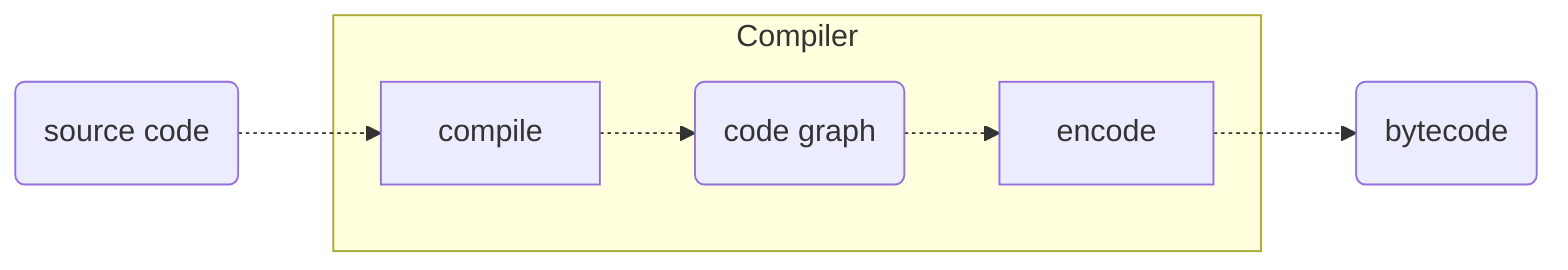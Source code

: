 flowchart LR
  d0(source code) -.-> compile

  subgraph Compiler
    compile -.-> d1(code graph):::red -.-> encode
  end

  encode -.-> d2(bytecode)